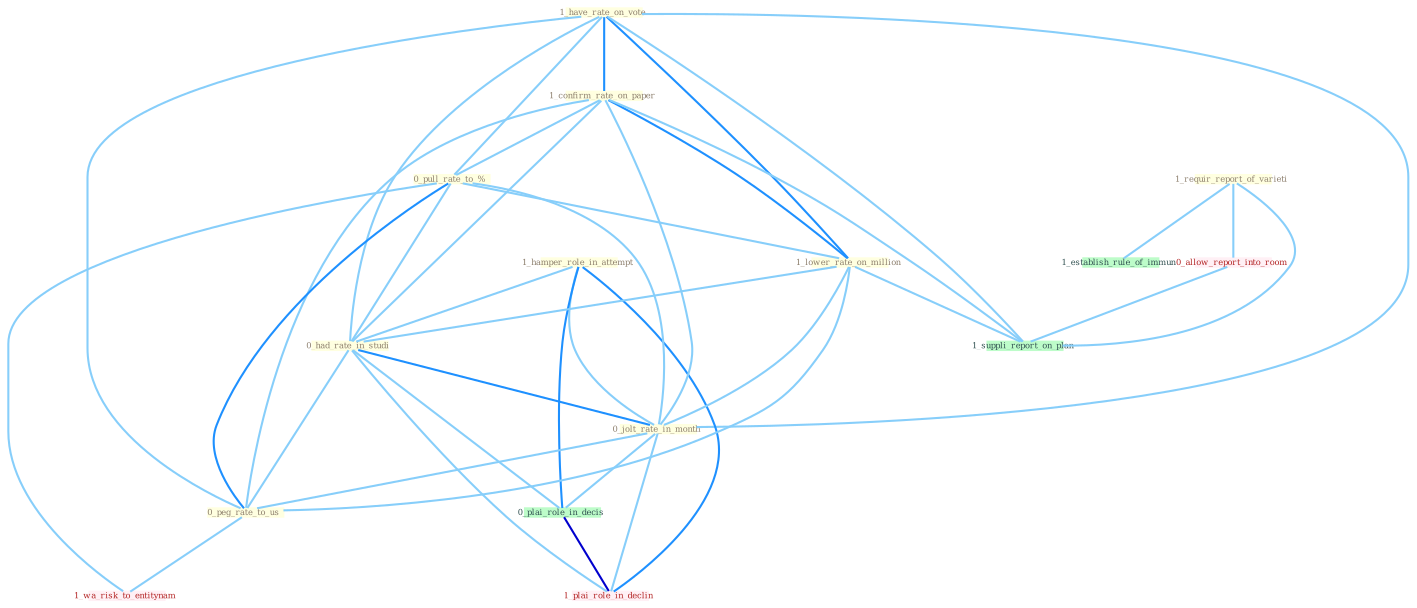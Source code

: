 Graph G{ 
    node
    [shape=polygon,style=filled,width=.5,height=.06,color="#BDFCC9",fixedsize=true,fontsize=4,
    fontcolor="#2f4f4f"];
    {node
    [color="#ffffe0", fontcolor="#8b7d6b"] "1_have_rate_on_vote " "1_hamper_role_in_attempt " "1_requir_report_of_varieti " "1_confirm_rate_on_paper " "0_pull_rate_to_% " "1_lower_rate_on_million " "0_had_rate_in_studi " "0_jolt_rate_in_month " "0_peg_rate_to_us "}
{node [color="#fff0f5", fontcolor="#b22222"] "1_wa_risk_to_entitynam " "1_plai_role_in_declin " "0_allow_report_into_room "}
edge [color="#B0E2FF"];

	"1_have_rate_on_vote " -- "1_confirm_rate_on_paper " [w="2", color="#1e90ff" , len=0.8];
	"1_have_rate_on_vote " -- "0_pull_rate_to_% " [w="1", color="#87cefa" ];
	"1_have_rate_on_vote " -- "1_lower_rate_on_million " [w="2", color="#1e90ff" , len=0.8];
	"1_have_rate_on_vote " -- "0_had_rate_in_studi " [w="1", color="#87cefa" ];
	"1_have_rate_on_vote " -- "0_jolt_rate_in_month " [w="1", color="#87cefa" ];
	"1_have_rate_on_vote " -- "0_peg_rate_to_us " [w="1", color="#87cefa" ];
	"1_have_rate_on_vote " -- "1_suppli_report_on_plan " [w="1", color="#87cefa" ];
	"1_hamper_role_in_attempt " -- "0_had_rate_in_studi " [w="1", color="#87cefa" ];
	"1_hamper_role_in_attempt " -- "0_jolt_rate_in_month " [w="1", color="#87cefa" ];
	"1_hamper_role_in_attempt " -- "0_plai_role_in_decis " [w="2", color="#1e90ff" , len=0.8];
	"1_hamper_role_in_attempt " -- "1_plai_role_in_declin " [w="2", color="#1e90ff" , len=0.8];
	"1_requir_report_of_varieti " -- "1_establish_rule_of_immun " [w="1", color="#87cefa" ];
	"1_requir_report_of_varieti " -- "0_allow_report_into_room " [w="1", color="#87cefa" ];
	"1_requir_report_of_varieti " -- "1_suppli_report_on_plan " [w="1", color="#87cefa" ];
	"1_confirm_rate_on_paper " -- "0_pull_rate_to_% " [w="1", color="#87cefa" ];
	"1_confirm_rate_on_paper " -- "1_lower_rate_on_million " [w="2", color="#1e90ff" , len=0.8];
	"1_confirm_rate_on_paper " -- "0_had_rate_in_studi " [w="1", color="#87cefa" ];
	"1_confirm_rate_on_paper " -- "0_jolt_rate_in_month " [w="1", color="#87cefa" ];
	"1_confirm_rate_on_paper " -- "0_peg_rate_to_us " [w="1", color="#87cefa" ];
	"1_confirm_rate_on_paper " -- "1_suppli_report_on_plan " [w="1", color="#87cefa" ];
	"0_pull_rate_to_% " -- "1_lower_rate_on_million " [w="1", color="#87cefa" ];
	"0_pull_rate_to_% " -- "0_had_rate_in_studi " [w="1", color="#87cefa" ];
	"0_pull_rate_to_% " -- "0_jolt_rate_in_month " [w="1", color="#87cefa" ];
	"0_pull_rate_to_% " -- "0_peg_rate_to_us " [w="2", color="#1e90ff" , len=0.8];
	"0_pull_rate_to_% " -- "1_wa_risk_to_entitynam " [w="1", color="#87cefa" ];
	"1_lower_rate_on_million " -- "0_had_rate_in_studi " [w="1", color="#87cefa" ];
	"1_lower_rate_on_million " -- "0_jolt_rate_in_month " [w="1", color="#87cefa" ];
	"1_lower_rate_on_million " -- "0_peg_rate_to_us " [w="1", color="#87cefa" ];
	"1_lower_rate_on_million " -- "1_suppli_report_on_plan " [w="1", color="#87cefa" ];
	"0_had_rate_in_studi " -- "0_jolt_rate_in_month " [w="2", color="#1e90ff" , len=0.8];
	"0_had_rate_in_studi " -- "0_peg_rate_to_us " [w="1", color="#87cefa" ];
	"0_had_rate_in_studi " -- "0_plai_role_in_decis " [w="1", color="#87cefa" ];
	"0_had_rate_in_studi " -- "1_plai_role_in_declin " [w="1", color="#87cefa" ];
	"0_jolt_rate_in_month " -- "0_peg_rate_to_us " [w="1", color="#87cefa" ];
	"0_jolt_rate_in_month " -- "0_plai_role_in_decis " [w="1", color="#87cefa" ];
	"0_jolt_rate_in_month " -- "1_plai_role_in_declin " [w="1", color="#87cefa" ];
	"0_peg_rate_to_us " -- "1_wa_risk_to_entitynam " [w="1", color="#87cefa" ];
	"0_plai_role_in_decis " -- "1_plai_role_in_declin " [w="3", color="#0000cd" , len=0.6];
	"0_allow_report_into_room " -- "1_suppli_report_on_plan " [w="1", color="#87cefa" ];
}